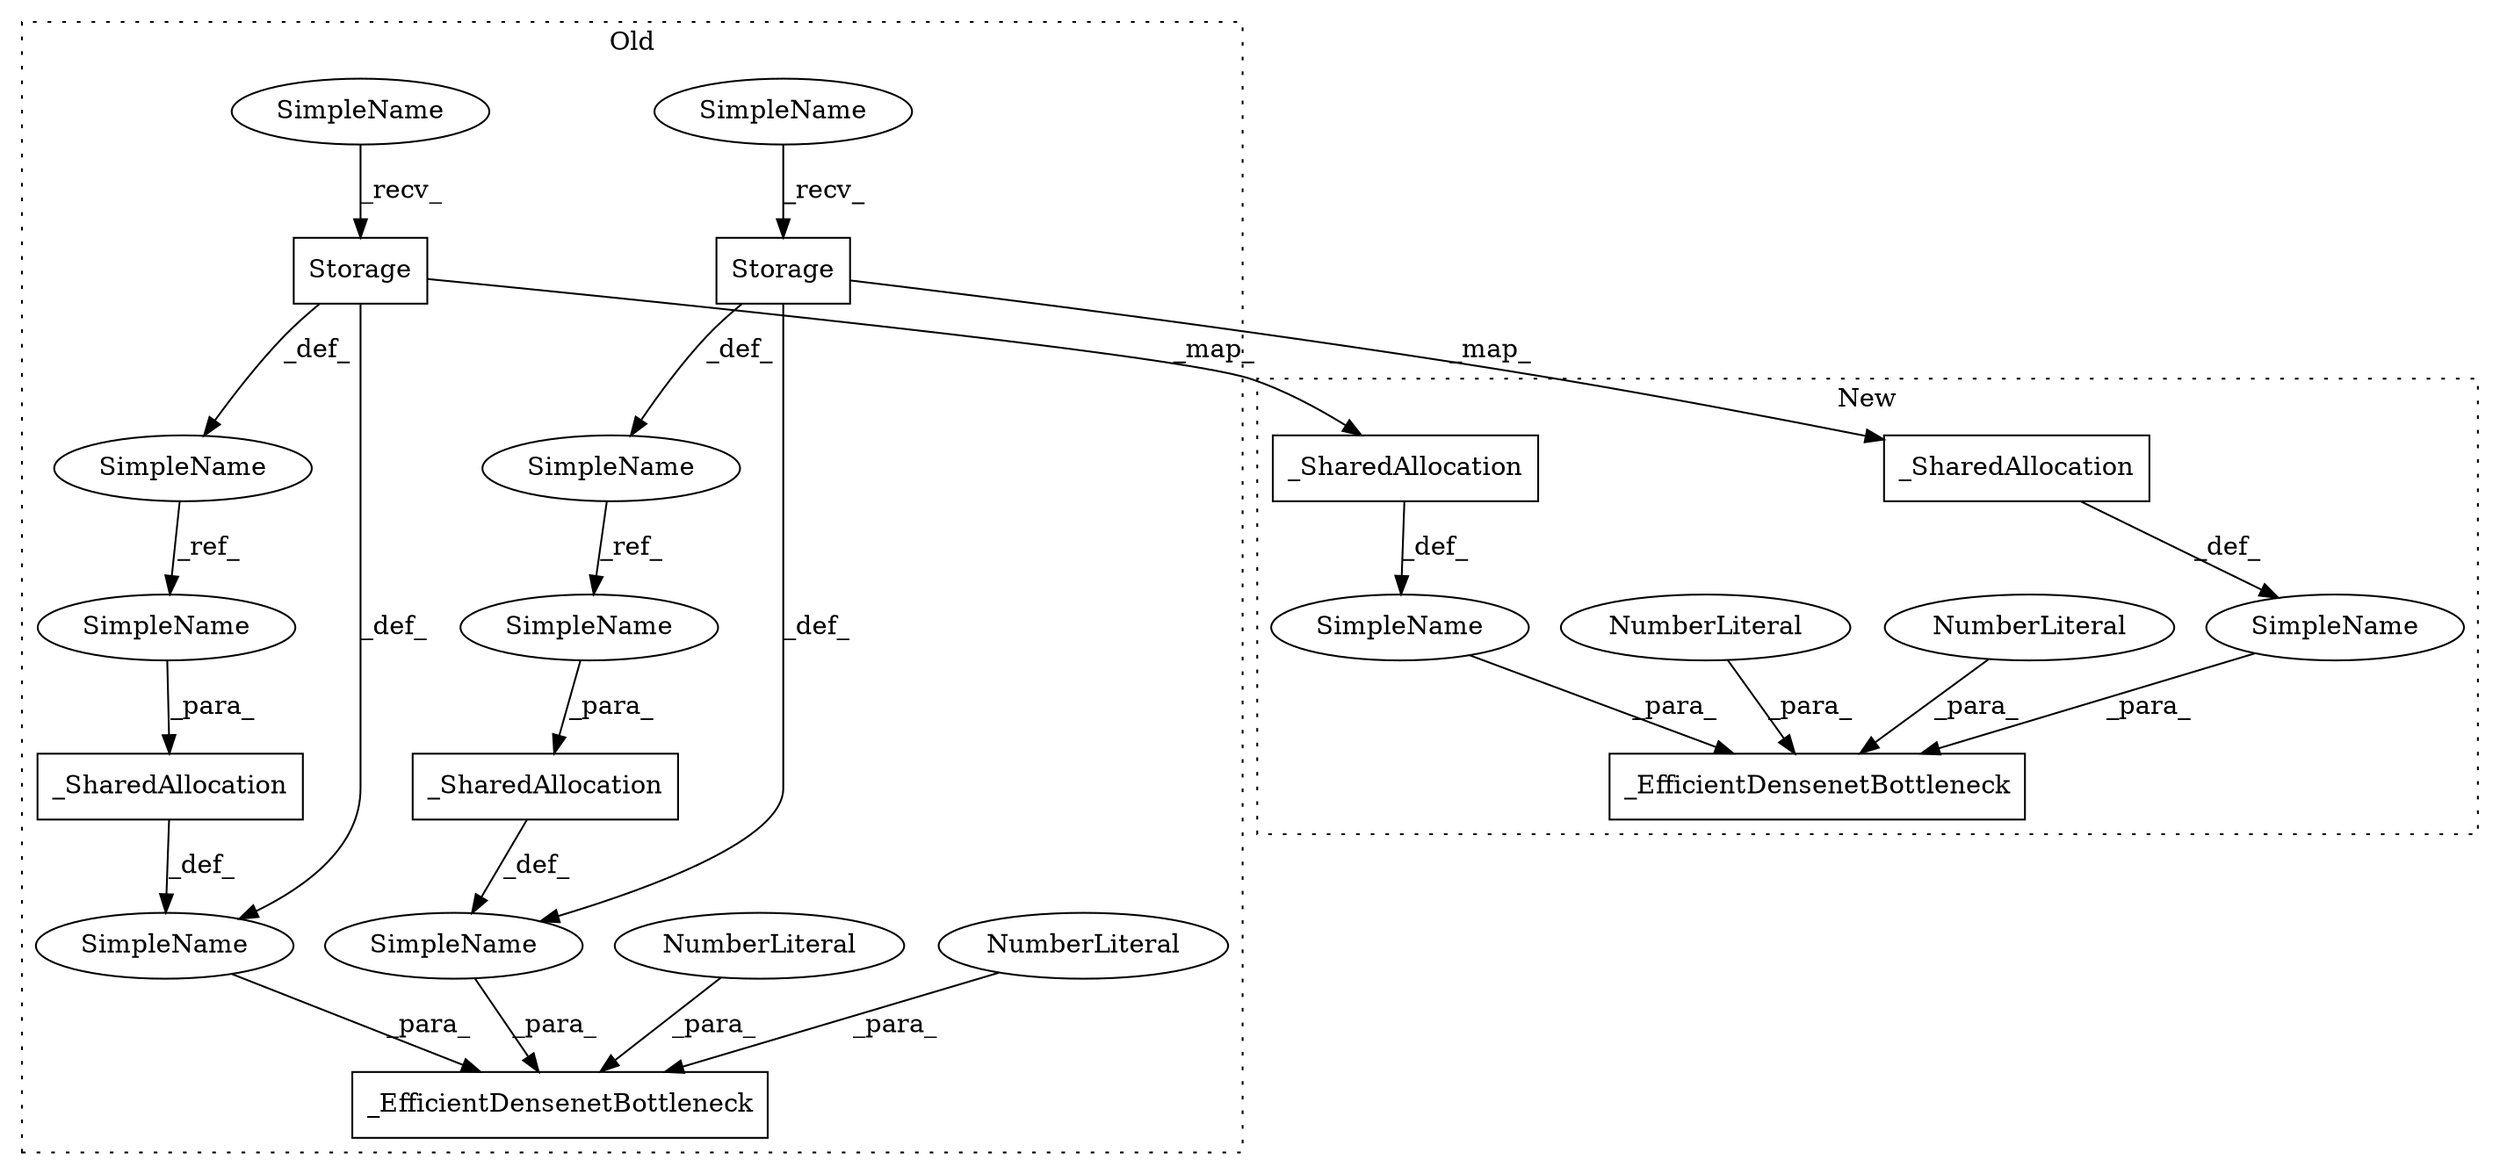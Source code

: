 digraph G {
subgraph cluster0 {
1 [label="Storage" a="32" s="1721,1746" l="8,1" shape="box"];
3 [label="SimpleName" a="42" s="1705" l="9" shape="ellipse"];
4 [label="_SharedAllocation" a="32" s="1827,1854" l="18,1" shape="box"];
9 [label="SimpleName" a="42" s="" l="" shape="ellipse"];
10 [label="_EfficientDensenetBottleneck" a="32" s="1769,1859" l="29,1" shape="box"];
11 [label="NumberLiteral" a="34" s="1856" l="1" shape="ellipse"];
12 [label="NumberLiteral" a="34" s="1858" l="1" shape="ellipse"];
13 [label="Storage" a="32" s="1673,1698" l="8,1" shape="box"];
15 [label="SimpleName" a="42" s="1657" l="9" shape="ellipse"];
16 [label="_SharedAllocation" a="32" s="1798,1825" l="18,1" shape="box"];
18 [label="SimpleName" a="42" s="" l="" shape="ellipse"];
19 [label="SimpleName" a="42" s="1816" l="9" shape="ellipse"];
20 [label="SimpleName" a="42" s="1845" l="9" shape="ellipse"];
21 [label="SimpleName" a="42" s="1667" l="5" shape="ellipse"];
22 [label="SimpleName" a="42" s="1715" l="5" shape="ellipse"];
label = "Old";
style="dotted";
}
subgraph cluster1 {
2 [label="_SharedAllocation" a="32" s="1701,1736" l="18,1" shape="box"];
5 [label="SimpleName" a="42" s="" l="" shape="ellipse"];
6 [label="_EfficientDensenetBottleneck" a="32" s="1635,1741" l="29,1" shape="box"];
7 [label="NumberLiteral" a="34" s="1738" l="1" shape="ellipse"];
8 [label="NumberLiteral" a="34" s="1740" l="1" shape="ellipse"];
14 [label="_SharedAllocation" a="32" s="1664,1699" l="18,1" shape="box"];
17 [label="SimpleName" a="42" s="" l="" shape="ellipse"];
label = "New";
style="dotted";
}
1 -> 9 [label="_def_"];
1 -> 2 [label="_map_"];
1 -> 3 [label="_def_"];
2 -> 5 [label="_def_"];
3 -> 20 [label="_ref_"];
4 -> 9 [label="_def_"];
5 -> 6 [label="_para_"];
7 -> 6 [label="_para_"];
8 -> 6 [label="_para_"];
9 -> 10 [label="_para_"];
11 -> 10 [label="_para_"];
12 -> 10 [label="_para_"];
13 -> 15 [label="_def_"];
13 -> 18 [label="_def_"];
13 -> 14 [label="_map_"];
14 -> 17 [label="_def_"];
15 -> 19 [label="_ref_"];
16 -> 18 [label="_def_"];
17 -> 6 [label="_para_"];
18 -> 10 [label="_para_"];
19 -> 16 [label="_para_"];
20 -> 4 [label="_para_"];
21 -> 13 [label="_recv_"];
22 -> 1 [label="_recv_"];
}